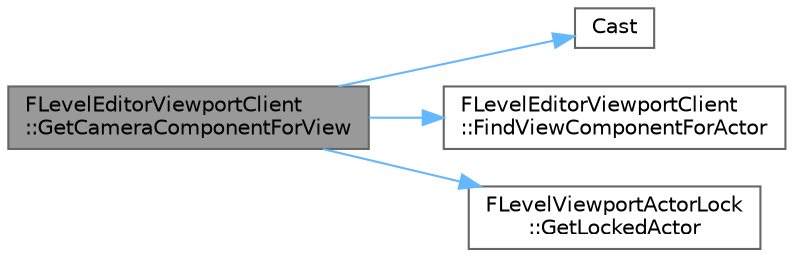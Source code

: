 digraph "FLevelEditorViewportClient::GetCameraComponentForView"
{
 // INTERACTIVE_SVG=YES
 // LATEX_PDF_SIZE
  bgcolor="transparent";
  edge [fontname=Helvetica,fontsize=10,labelfontname=Helvetica,labelfontsize=10];
  node [fontname=Helvetica,fontsize=10,shape=box,height=0.2,width=0.4];
  rankdir="LR";
  Node1 [id="Node000001",label="FLevelEditorViewportClient\l::GetCameraComponentForView",height=0.2,width=0.4,color="gray40", fillcolor="grey60", style="filled", fontcolor="black",tooltip="Find the camera component that is driving this viewport, in the following order of preference:"];
  Node1 -> Node2 [id="edge1_Node000001_Node000002",color="steelblue1",style="solid",tooltip=" "];
  Node2 [id="Node000002",label="Cast",height=0.2,width=0.4,color="grey40", fillcolor="white", style="filled",URL="$d4/d55/Casts_8h.html#af337187a7ebe36fac35ea41db8a65ba9",tooltip=" "];
  Node1 -> Node3 [id="edge2_Node000001_Node000003",color="steelblue1",style="solid",tooltip=" "];
  Node3 [id="Node000003",label="FLevelEditorViewportClient\l::FindViewComponentForActor",height=0.2,width=0.4,color="grey40", fillcolor="white", style="filled",URL="$d4/dc1/classFLevelEditorViewportClient.html#a0e941ef6e9a85b5885849089a4783997",tooltip="Find a view component to use for the specified actor."];
  Node1 -> Node4 [id="edge3_Node000001_Node000004",color="steelblue1",style="solid",tooltip=" "];
  Node4 [id="Node000004",label="FLevelViewportActorLock\l::GetLockedActor",height=0.2,width=0.4,color="grey40", fillcolor="white", style="filled",URL="$d2/d7e/structFLevelViewportActorLock.html#a7493ce88cf2007c2820dbeeb6e10eb4a",tooltip="Gets the locked actor."];
}
